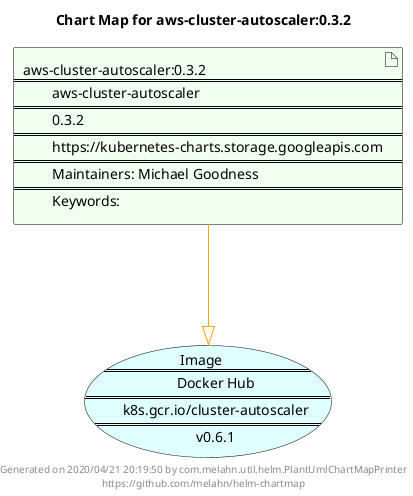 @startuml
skinparam linetype ortho
skinparam backgroundColor white
skinparam usecaseBorderColor black
skinparam usecaseArrowColor LightSlateGray
skinparam artifactBorderColor black
skinparam artifactArrowColor LightSlateGray

title Chart Map for aws-cluster-autoscaler:0.3.2

'There is one referenced Helm Chart
artifact "aws-cluster-autoscaler:0.3.2\n====\n\taws-cluster-autoscaler\n====\n\t0.3.2\n====\n\thttps://kubernetes-charts.storage.googleapis.com\n====\n\tMaintainers: Michael Goodness\n====\n\tKeywords: " as aws_cluster_autoscaler_0_3_2 #HoneyDew

'There is one referenced Docker Image
usecase "Image\n====\n\tDocker Hub\n====\n\tk8s.gcr.io/cluster-autoscaler\n====\n\tv0.6.1" as k8s_gcr_io_cluster_autoscaler_v0_6_1 #LightCyan

'Chart Dependencies
aws_cluster_autoscaler_0_3_2--[#orange]-|>k8s_gcr_io_cluster_autoscaler_v0_6_1

center footer Generated on 2020/04/21 20:19:50 by com.melahn.util.helm.PlantUmlChartMapPrinter\nhttps://github.com/melahn/helm-chartmap
@enduml
